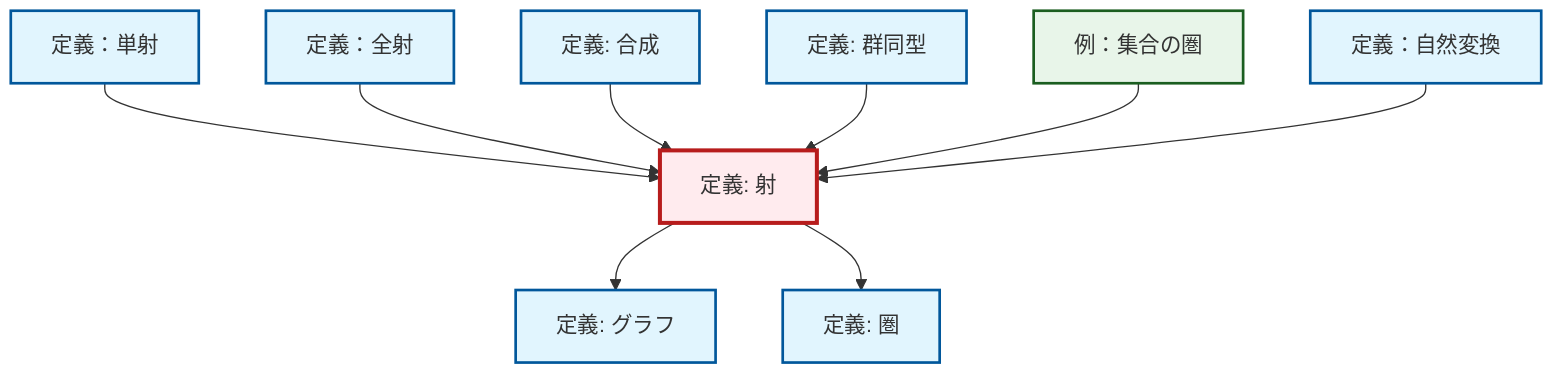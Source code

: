 graph TD
    classDef definition fill:#e1f5fe,stroke:#01579b,stroke-width:2px
    classDef theorem fill:#f3e5f5,stroke:#4a148c,stroke-width:2px
    classDef axiom fill:#fff3e0,stroke:#e65100,stroke-width:2px
    classDef example fill:#e8f5e9,stroke:#1b5e20,stroke-width:2px
    classDef current fill:#ffebee,stroke:#b71c1c,stroke-width:3px
    def-isomorphism["定義: 群同型"]:::definition
    def-graph["定義: グラフ"]:::definition
    def-category["定義: 圏"]:::definition
    def-morphism["定義: 射"]:::definition
    def-composition["定義: 合成"]:::definition
    ex-set-category["例：集合の圏"]:::example
    def-natural-transformation["定義：自然変換"]:::definition
    def-epimorphism["定義：全射"]:::definition
    def-monomorphism["定義：単射"]:::definition
    def-monomorphism --> def-morphism
    def-morphism --> def-graph
    def-epimorphism --> def-morphism
    def-composition --> def-morphism
    def-isomorphism --> def-morphism
    ex-set-category --> def-morphism
    def-morphism --> def-category
    def-natural-transformation --> def-morphism
    class def-morphism current